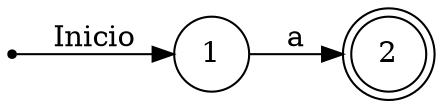 digraph automata {
	rankdir = LR; //Muestra el automata acostado
	node [shape = circle]; //Nos hace todos los nodos en circulo
	2 [shape = doublecircle]; //Nos da dos circulos el nodo dos para que sea el estado final
	inicio [shape = point];

	inicio -> 1 [label = "Inicio"];
	1 -> 2 [label = "a"]; //label nos permite ponerle nombre a la transición
}

